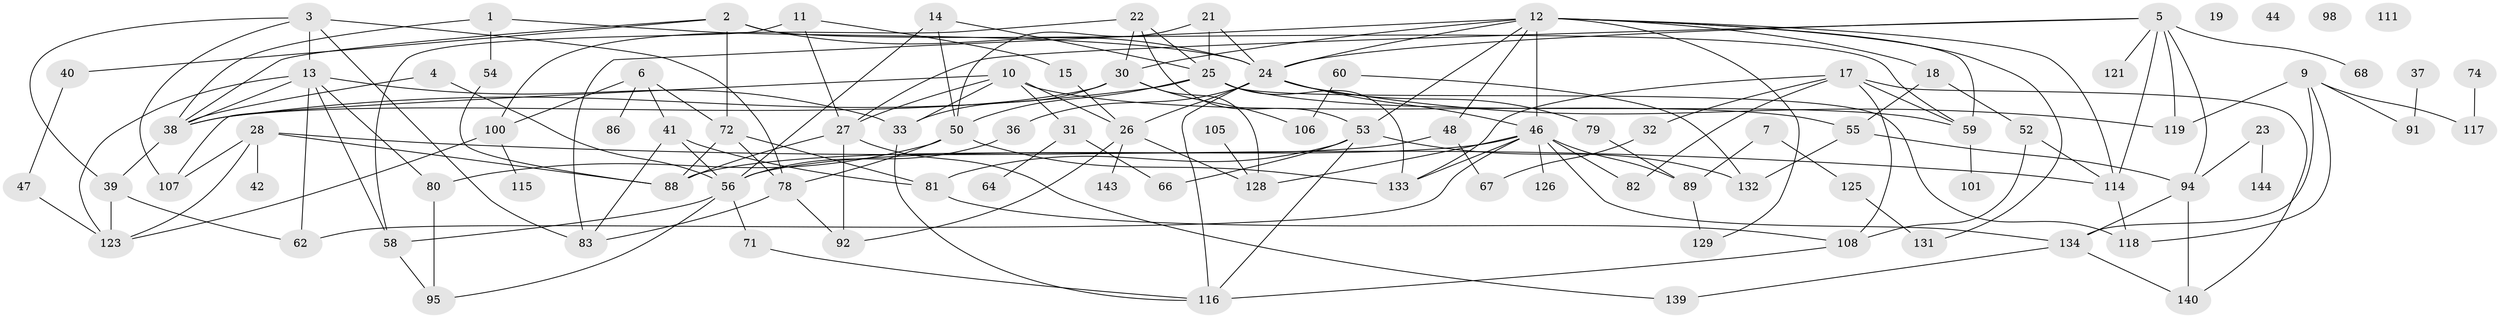// original degree distribution, {3: 0.2152777777777778, 4: 0.1736111111111111, 5: 0.125, 2: 0.2638888888888889, 6: 0.020833333333333332, 0: 0.027777777777777776, 8: 0.013888888888888888, 7: 0.020833333333333332, 1: 0.1388888888888889}
// Generated by graph-tools (version 1.1) at 2025/41/03/06/25 10:41:21]
// undirected, 98 vertices, 170 edges
graph export_dot {
graph [start="1"]
  node [color=gray90,style=filled];
  1 [super="+16"];
  2 [super="+8"];
  3 [super="+63"];
  4 [super="+61"];
  5 [super="+77"];
  6 [super="+20"];
  7;
  9 [super="+87"];
  10 [super="+97"];
  11 [super="+51"];
  12 [super="+49"];
  13 [super="+35"];
  14 [super="+75"];
  15;
  17 [super="+70"];
  18 [super="+122"];
  19;
  21 [super="+84"];
  22 [super="+29"];
  23;
  24 [super="+43"];
  25 [super="+124"];
  26 [super="+34"];
  27 [super="+104"];
  28;
  30 [super="+57"];
  31;
  32;
  33;
  36;
  37 [super="+113"];
  38 [super="+45"];
  39;
  40;
  41 [super="+69"];
  42;
  44;
  46 [super="+85"];
  47;
  48 [super="+73"];
  50 [super="+103"];
  52 [super="+76"];
  53 [super="+136"];
  54;
  55 [super="+110"];
  56 [super="+65"];
  58 [super="+99"];
  59 [super="+109"];
  60;
  62 [super="+93"];
  64;
  66;
  67;
  68;
  71;
  72;
  74;
  78 [super="+142"];
  79;
  80 [super="+138"];
  81 [super="+90"];
  82 [super="+112"];
  83 [super="+137"];
  86;
  88;
  89 [super="+120"];
  91;
  92;
  94 [super="+102"];
  95 [super="+96"];
  98;
  100 [super="+127"];
  101;
  105;
  106;
  107;
  108;
  111;
  114;
  115;
  116 [super="+135"];
  117;
  118;
  119;
  121;
  123 [super="+141"];
  125;
  126;
  128 [super="+130"];
  129;
  131;
  132;
  133;
  134;
  139;
  140;
  143;
  144;
  1 -- 54;
  1 -- 38;
  1 -- 24;
  2 -- 38;
  2 -- 72;
  2 -- 59;
  2 -- 24;
  2 -- 40;
  3 -- 13;
  3 -- 39;
  3 -- 78;
  3 -- 107;
  3 -- 83;
  4 -- 56;
  4 -- 38;
  5 -- 68;
  5 -- 114;
  5 -- 119;
  5 -- 24;
  5 -- 121;
  5 -- 27;
  5 -- 94;
  6 -- 86;
  6 -- 100;
  6 -- 41;
  6 -- 72;
  7 -- 89;
  7 -- 125;
  9 -- 91;
  9 -- 119;
  9 -- 134;
  9 -- 117;
  9 -- 118;
  10 -- 26;
  10 -- 33;
  10 -- 27;
  10 -- 107;
  10 -- 31;
  10 -- 55;
  11 -- 15;
  11 -- 58;
  11 -- 27;
  12 -- 24;
  12 -- 59;
  12 -- 114;
  12 -- 131;
  12 -- 48;
  12 -- 129;
  12 -- 53;
  12 -- 46;
  12 -- 30;
  12 -- 18;
  12 -- 83;
  13 -- 58;
  13 -- 62;
  13 -- 123;
  13 -- 80;
  13 -- 33;
  13 -- 38;
  14 -- 25;
  14 -- 56;
  14 -- 50;
  15 -- 26;
  17 -- 32;
  17 -- 140;
  17 -- 133;
  17 -- 108;
  17 -- 59;
  17 -- 82;
  18 -- 52;
  18 -- 55;
  21 -- 25;
  21 -- 24;
  21 -- 50;
  22 -- 25;
  22 -- 53;
  22 -- 100;
  22 -- 30;
  23 -- 94;
  23 -- 144;
  24 -- 26;
  24 -- 116;
  24 -- 119;
  24 -- 36;
  24 -- 79;
  24 -- 46;
  25 -- 118;
  25 -- 133;
  25 -- 38;
  25 -- 50 [weight=2];
  25 -- 59;
  26 -- 143;
  26 -- 92;
  26 -- 128;
  27 -- 88;
  27 -- 139;
  27 -- 92;
  28 -- 42;
  28 -- 88;
  28 -- 107;
  28 -- 114;
  28 -- 123;
  30 -- 33;
  30 -- 106;
  30 -- 128;
  30 -- 38;
  31 -- 64;
  31 -- 66;
  32 -- 67;
  33 -- 116;
  36 -- 56;
  37 -- 91;
  38 -- 39;
  39 -- 62;
  39 -- 123;
  40 -- 47;
  41 -- 56;
  41 -- 81;
  41 -- 83;
  46 -- 89;
  46 -- 126;
  46 -- 133;
  46 -- 56;
  46 -- 128;
  46 -- 134;
  46 -- 62;
  46 -- 82;
  47 -- 123;
  48 -- 88;
  48 -- 67;
  50 -- 133;
  50 -- 78;
  50 -- 80;
  52 -- 108;
  52 -- 114;
  53 -- 66;
  53 -- 81;
  53 -- 132;
  53 -- 116;
  54 -- 88;
  55 -- 132;
  55 -- 94;
  56 -- 71;
  56 -- 58;
  56 -- 95;
  58 -- 95;
  59 -- 101;
  60 -- 106;
  60 -- 132;
  71 -- 116;
  72 -- 88;
  72 -- 78;
  72 -- 81;
  74 -- 117;
  78 -- 83;
  78 -- 92;
  79 -- 89;
  80 -- 95;
  81 -- 108;
  89 -- 129;
  94 -- 134;
  94 -- 140;
  100 -- 115;
  100 -- 123;
  105 -- 128;
  108 -- 116;
  114 -- 118;
  125 -- 131;
  134 -- 139;
  134 -- 140;
}
